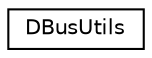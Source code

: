digraph "类继承关系图"
{
  edge [fontname="Helvetica",fontsize="10",labelfontname="Helvetica",labelfontsize="10"];
  node [fontname="Helvetica",fontsize="10",shape=record];
  rankdir="LR";
  Node0 [label="DBusUtils",height=0.2,width=0.4,color="black", fillcolor="white", style="filled",URL="$class_d_bus_utils.html"];
}
